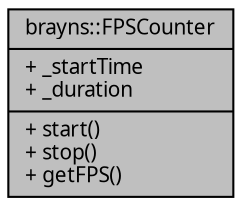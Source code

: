 digraph "brayns::FPSCounter"
{
  edge [fontname="Sans",fontsize="10",labelfontname="Sans",labelfontsize="10"];
  node [fontname="Sans",fontsize="10",shape=record];
  Node1 [label="{brayns::FPSCounter\n|+ _startTime\l+ _duration\l|+ start()\l+ stop()\l+ getFPS()\l}",height=0.2,width=0.4,color="black", fillcolor="grey75", style="filled" fontcolor="black"];
}
